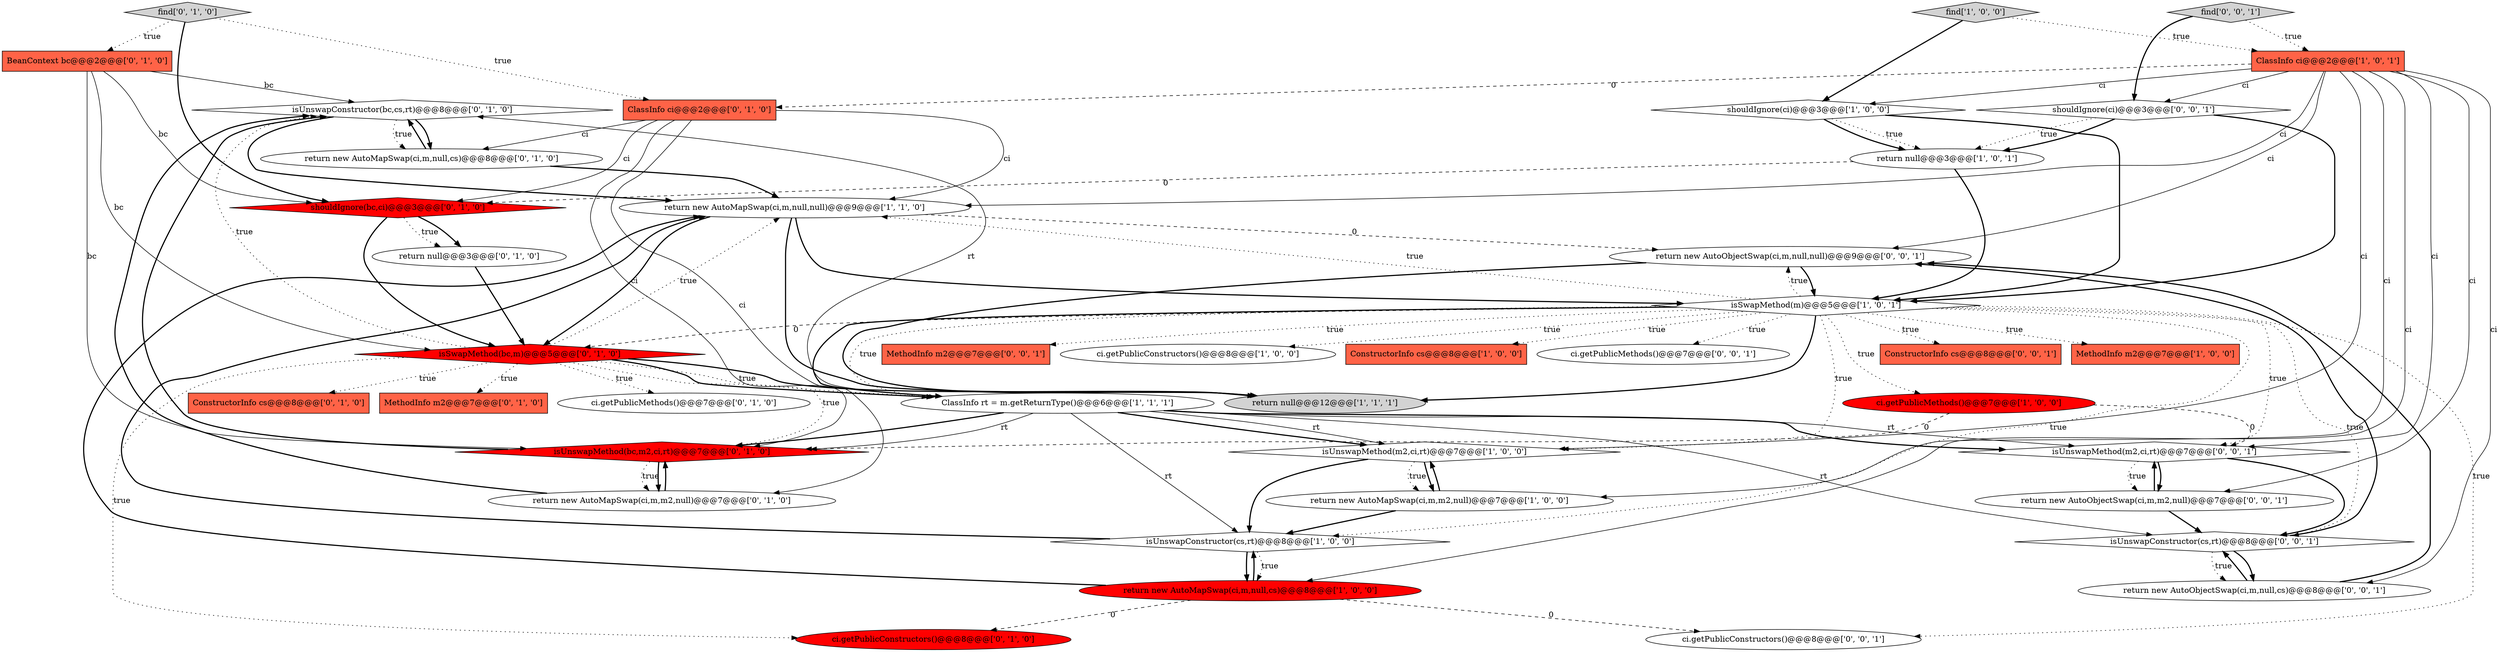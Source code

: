 digraph {
21 [style = filled, label = "isUnswapConstructor(bc,cs,rt)@@@8@@@['0', '1', '0']", fillcolor = white, shape = diamond image = "AAA0AAABBB2BBB"];
31 [style = filled, label = "return new AutoObjectSwap(ci,m,null,null)@@@9@@@['0', '0', '1']", fillcolor = white, shape = ellipse image = "AAA0AAABBB3BBB"];
34 [style = filled, label = "return new AutoObjectSwap(ci,m,null,cs)@@@8@@@['0', '0', '1']", fillcolor = white, shape = ellipse image = "AAA0AAABBB3BBB"];
40 [style = filled, label = "ci.getPublicConstructors()@@@8@@@['0', '0', '1']", fillcolor = white, shape = ellipse image = "AAA0AAABBB3BBB"];
10 [style = filled, label = "return null@@@3@@@['1', '0', '1']", fillcolor = white, shape = ellipse image = "AAA0AAABBB1BBB"];
9 [style = filled, label = "ConstructorInfo cs@@@8@@@['1', '0', '0']", fillcolor = tomato, shape = box image = "AAA0AAABBB1BBB"];
32 [style = filled, label = "find['0', '0', '1']", fillcolor = lightgray, shape = diamond image = "AAA0AAABBB3BBB"];
39 [style = filled, label = "isUnswapConstructor(cs,rt)@@@8@@@['0', '0', '1']", fillcolor = white, shape = diamond image = "AAA0AAABBB3BBB"];
23 [style = filled, label = "BeanContext bc@@@2@@@['0', '1', '0']", fillcolor = tomato, shape = box image = "AAA0AAABBB2BBB"];
11 [style = filled, label = "ClassInfo rt = m.getReturnType()@@@6@@@['1', '1', '1']", fillcolor = white, shape = ellipse image = "AAA0AAABBB1BBB"];
16 [style = filled, label = "MethodInfo m2@@@7@@@['0', '1', '0']", fillcolor = tomato, shape = box image = "AAA0AAABBB2BBB"];
25 [style = filled, label = "return new AutoMapSwap(ci,m,null,cs)@@@8@@@['0', '1', '0']", fillcolor = white, shape = ellipse image = "AAA0AAABBB2BBB"];
0 [style = filled, label = "shouldIgnore(ci)@@@3@@@['1', '0', '0']", fillcolor = white, shape = diamond image = "AAA0AAABBB1BBB"];
12 [style = filled, label = "return new AutoMapSwap(ci,m,null,null)@@@9@@@['1', '1', '0']", fillcolor = white, shape = ellipse image = "AAA0AAABBB1BBB"];
17 [style = filled, label = "ci.getPublicMethods()@@@7@@@['0', '1', '0']", fillcolor = white, shape = ellipse image = "AAA0AAABBB2BBB"];
33 [style = filled, label = "ci.getPublicMethods()@@@7@@@['0', '0', '1']", fillcolor = white, shape = ellipse image = "AAA0AAABBB3BBB"];
22 [style = filled, label = "isSwapMethod(bc,m)@@@5@@@['0', '1', '0']", fillcolor = red, shape = diamond image = "AAA1AAABBB2BBB"];
8 [style = filled, label = "ci.getPublicMethods()@@@7@@@['1', '0', '0']", fillcolor = red, shape = ellipse image = "AAA1AAABBB1BBB"];
28 [style = filled, label = "ci.getPublicConstructors()@@@8@@@['0', '1', '0']", fillcolor = red, shape = ellipse image = "AAA1AAABBB2BBB"];
24 [style = filled, label = "return null@@@3@@@['0', '1', '0']", fillcolor = white, shape = ellipse image = "AAA0AAABBB2BBB"];
26 [style = filled, label = "find['0', '1', '0']", fillcolor = lightgray, shape = diamond image = "AAA0AAABBB2BBB"];
29 [style = filled, label = "ClassInfo ci@@@2@@@['0', '1', '0']", fillcolor = tomato, shape = box image = "AAA1AAABBB2BBB"];
37 [style = filled, label = "ConstructorInfo cs@@@8@@@['0', '0', '1']", fillcolor = tomato, shape = box image = "AAA0AAABBB3BBB"];
2 [style = filled, label = "isUnswapMethod(m2,ci,rt)@@@7@@@['1', '0', '0']", fillcolor = white, shape = diamond image = "AAA0AAABBB1BBB"];
6 [style = filled, label = "isSwapMethod(m)@@@5@@@['1', '0', '1']", fillcolor = white, shape = diamond image = "AAA0AAABBB1BBB"];
30 [style = filled, label = "return new AutoObjectSwap(ci,m,m2,null)@@@7@@@['0', '0', '1']", fillcolor = white, shape = ellipse image = "AAA0AAABBB3BBB"];
4 [style = filled, label = "MethodInfo m2@@@7@@@['1', '0', '0']", fillcolor = tomato, shape = box image = "AAA0AAABBB1BBB"];
35 [style = filled, label = "MethodInfo m2@@@7@@@['0', '0', '1']", fillcolor = tomato, shape = box image = "AAA0AAABBB3BBB"];
1 [style = filled, label = "return null@@@12@@@['1', '1', '1']", fillcolor = lightgray, shape = ellipse image = "AAA0AAABBB1BBB"];
18 [style = filled, label = "return new AutoMapSwap(ci,m,m2,null)@@@7@@@['0', '1', '0']", fillcolor = white, shape = ellipse image = "AAA0AAABBB2BBB"];
14 [style = filled, label = "isUnswapConstructor(cs,rt)@@@8@@@['1', '0', '0']", fillcolor = white, shape = diamond image = "AAA0AAABBB1BBB"];
27 [style = filled, label = "shouldIgnore(bc,ci)@@@3@@@['0', '1', '0']", fillcolor = red, shape = diamond image = "AAA1AAABBB2BBB"];
19 [style = filled, label = "isUnswapMethod(bc,m2,ci,rt)@@@7@@@['0', '1', '0']", fillcolor = red, shape = diamond image = "AAA1AAABBB2BBB"];
5 [style = filled, label = "return new AutoMapSwap(ci,m,m2,null)@@@7@@@['1', '0', '0']", fillcolor = white, shape = ellipse image = "AAA0AAABBB1BBB"];
36 [style = filled, label = "shouldIgnore(ci)@@@3@@@['0', '0', '1']", fillcolor = white, shape = diamond image = "AAA0AAABBB3BBB"];
38 [style = filled, label = "isUnswapMethod(m2,ci,rt)@@@7@@@['0', '0', '1']", fillcolor = white, shape = diamond image = "AAA0AAABBB3BBB"];
15 [style = filled, label = "return new AutoMapSwap(ci,m,null,cs)@@@8@@@['1', '0', '0']", fillcolor = red, shape = ellipse image = "AAA1AAABBB1BBB"];
7 [style = filled, label = "find['1', '0', '0']", fillcolor = lightgray, shape = diamond image = "AAA0AAABBB1BBB"];
13 [style = filled, label = "ClassInfo ci@@@2@@@['1', '0', '1']", fillcolor = tomato, shape = box image = "AAA0AAABBB1BBB"];
3 [style = filled, label = "ci.getPublicConstructors()@@@8@@@['1', '0', '0']", fillcolor = white, shape = ellipse image = "AAA0AAABBB1BBB"];
20 [style = filled, label = "ConstructorInfo cs@@@8@@@['0', '1', '0']", fillcolor = tomato, shape = box image = "AAA0AAABBB2BBB"];
11->38 [style = solid, label="rt"];
6->31 [style = dotted, label="true"];
6->39 [style = dotted, label="true"];
29->18 [style = solid, label="ci"];
12->31 [style = dashed, label="0"];
31->1 [style = bold, label=""];
10->27 [style = dashed, label="0"];
15->40 [style = dashed, label="0"];
11->19 [style = solid, label="rt"];
38->39 [style = bold, label=""];
23->22 [style = solid, label="bc"];
6->38 [style = dotted, label="true"];
38->30 [style = bold, label=""];
31->6 [style = bold, label=""];
39->31 [style = bold, label=""];
22->16 [style = dotted, label="true"];
6->11 [style = bold, label=""];
2->14 [style = bold, label=""];
32->13 [style = dotted, label="true"];
6->11 [style = dotted, label="true"];
6->3 [style = dotted, label="true"];
12->22 [style = bold, label=""];
25->21 [style = bold, label=""];
36->6 [style = bold, label=""];
19->18 [style = bold, label=""];
22->19 [style = dotted, label="true"];
15->28 [style = dashed, label="0"];
0->10 [style = dotted, label="true"];
13->29 [style = dashed, label="0"];
39->34 [style = bold, label=""];
29->25 [style = solid, label="ci"];
23->19 [style = solid, label="bc"];
7->13 [style = dotted, label="true"];
13->0 [style = solid, label="ci"];
13->31 [style = solid, label="ci"];
18->19 [style = bold, label=""];
6->37 [style = dotted, label="true"];
34->31 [style = bold, label=""];
26->23 [style = dotted, label="true"];
7->0 [style = bold, label=""];
29->19 [style = solid, label="ci"];
29->27 [style = solid, label="ci"];
27->24 [style = dotted, label="true"];
21->25 [style = bold, label=""];
12->1 [style = bold, label=""];
27->22 [style = bold, label=""];
6->22 [style = dashed, label="0"];
26->27 [style = bold, label=""];
6->14 [style = dotted, label="true"];
22->20 [style = dotted, label="true"];
8->38 [style = dashed, label="0"];
23->21 [style = solid, label="bc"];
32->36 [style = bold, label=""];
14->15 [style = bold, label=""];
15->12 [style = bold, label=""];
11->14 [style = solid, label="rt"];
6->12 [style = dotted, label="true"];
6->33 [style = dotted, label="true"];
22->11 [style = bold, label=""];
39->34 [style = dotted, label="true"];
6->40 [style = dotted, label="true"];
22->21 [style = dotted, label="true"];
15->14 [style = bold, label=""];
23->27 [style = solid, label="bc"];
19->18 [style = dotted, label="true"];
10->6 [style = bold, label=""];
13->2 [style = solid, label="ci"];
11->39 [style = solid, label="rt"];
38->30 [style = dotted, label="true"];
21->12 [style = bold, label=""];
21->25 [style = dotted, label="true"];
6->1 [style = bold, label=""];
6->2 [style = dotted, label="true"];
6->9 [style = dotted, label="true"];
6->8 [style = dotted, label="true"];
13->30 [style = solid, label="ci"];
34->39 [style = bold, label=""];
27->24 [style = bold, label=""];
22->1 [style = bold, label=""];
18->21 [style = bold, label=""];
2->5 [style = dotted, label="true"];
2->5 [style = bold, label=""];
36->10 [style = bold, label=""];
13->15 [style = solid, label="ci"];
19->21 [style = bold, label=""];
8->19 [style = dashed, label="0"];
30->38 [style = bold, label=""];
13->38 [style = solid, label="ci"];
11->38 [style = bold, label=""];
0->6 [style = bold, label=""];
22->28 [style = dotted, label="true"];
22->11 [style = dotted, label="true"];
13->34 [style = solid, label="ci"];
5->14 [style = bold, label=""];
11->19 [style = bold, label=""];
11->21 [style = solid, label="rt"];
11->2 [style = solid, label="rt"];
12->6 [style = bold, label=""];
24->22 [style = bold, label=""];
13->5 [style = solid, label="ci"];
11->2 [style = bold, label=""];
22->12 [style = dotted, label="true"];
13->36 [style = solid, label="ci"];
36->10 [style = dotted, label="true"];
14->15 [style = dotted, label="true"];
5->2 [style = bold, label=""];
0->10 [style = bold, label=""];
6->4 [style = dotted, label="true"];
25->12 [style = bold, label=""];
13->12 [style = solid, label="ci"];
14->12 [style = bold, label=""];
6->35 [style = dotted, label="true"];
30->39 [style = bold, label=""];
26->29 [style = dotted, label="true"];
22->17 [style = dotted, label="true"];
29->12 [style = solid, label="ci"];
}
